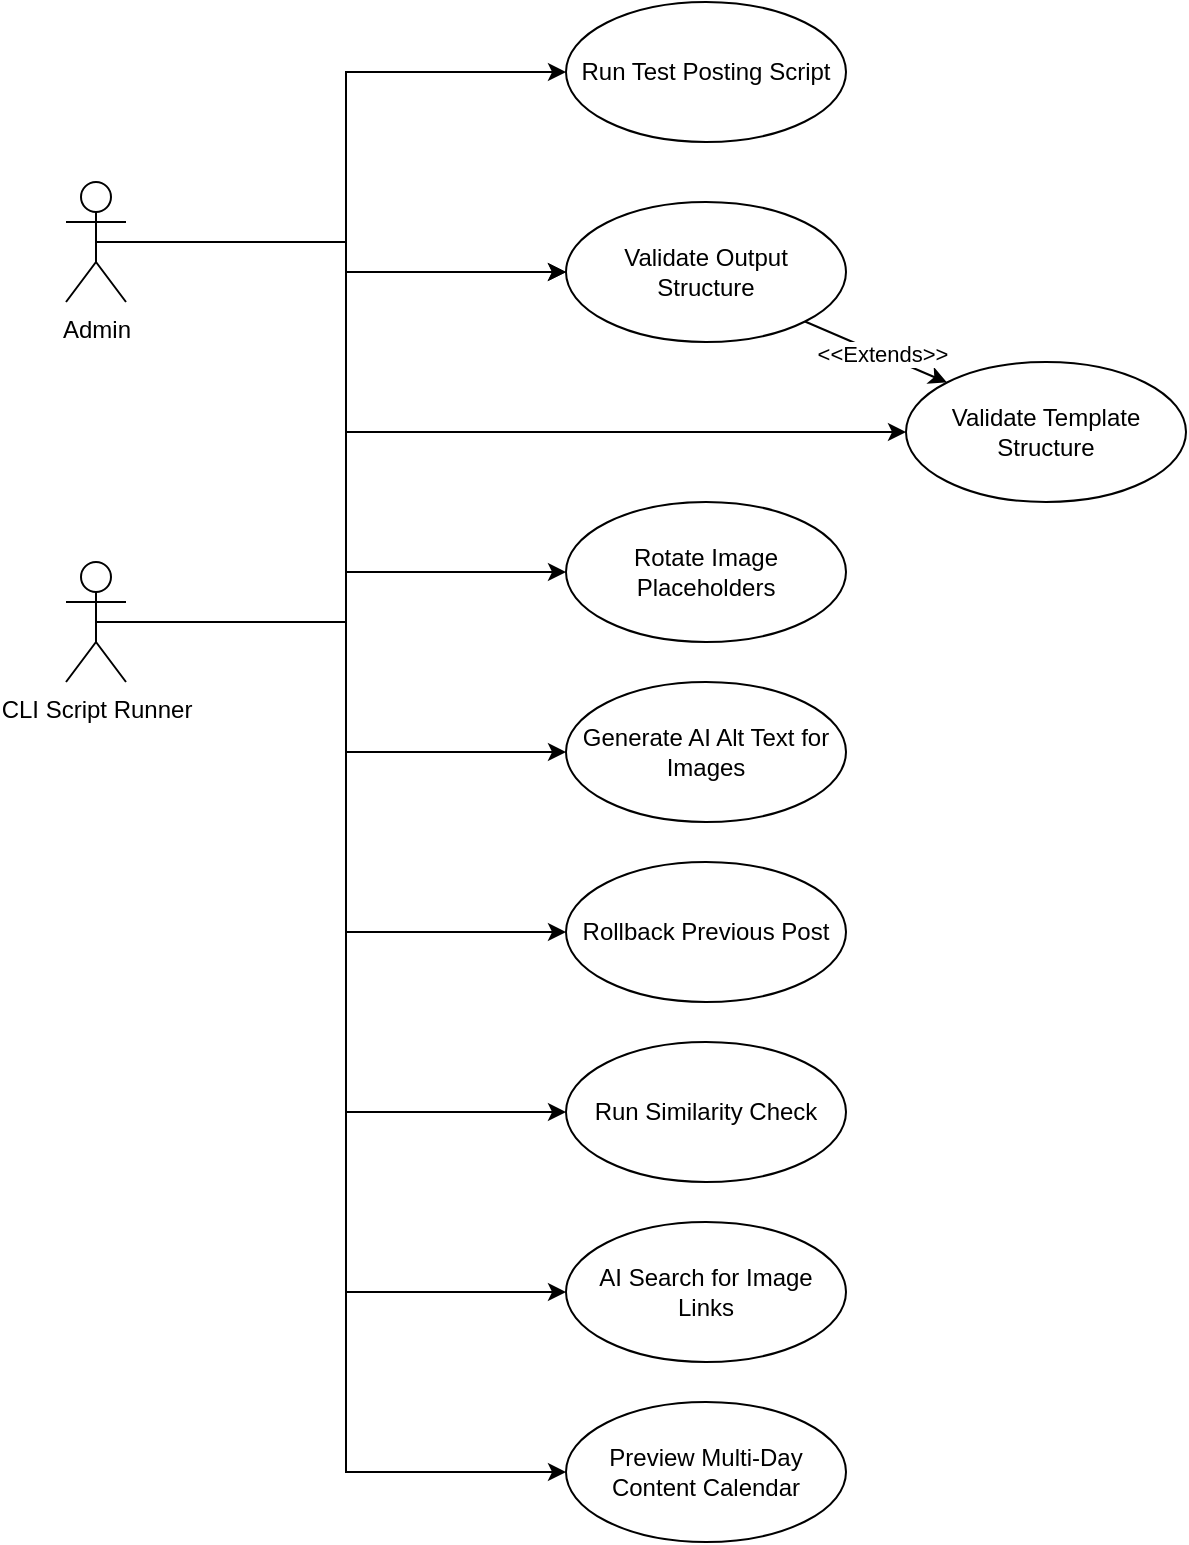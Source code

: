 <mxfile version="27.0.9">
  <diagram name="Page-1" id="Azqujw1UYPB1k6HrI7ys">
    <mxGraphModel dx="1426" dy="853" grid="1" gridSize="10" guides="1" tooltips="1" connect="1" arrows="1" fold="1" page="1" pageScale="1" pageWidth="1100" pageHeight="850" math="0" shadow="0">
      <root>
        <mxCell id="0" />
        <mxCell id="1" parent="0" />
        <mxCell id="e3a_KA3XwpJN82gO0nkB-22" style="edgeStyle=orthogonalEdgeStyle;shape=connector;rounded=0;orthogonalLoop=1;jettySize=auto;html=1;exitX=0.5;exitY=0.5;exitDx=0;exitDy=0;exitPerimeter=0;entryX=0;entryY=0.5;entryDx=0;entryDy=0;strokeColor=default;align=center;verticalAlign=middle;fontFamily=Helvetica;fontSize=11;fontColor=default;labelBackgroundColor=default;endArrow=classic;" edge="1" parent="1" source="e3a_KA3XwpJN82gO0nkB-1" target="e3a_KA3XwpJN82gO0nkB-8">
          <mxGeometry relative="1" as="geometry" />
        </mxCell>
        <mxCell id="e3a_KA3XwpJN82gO0nkB-23" style="edgeStyle=orthogonalEdgeStyle;shape=connector;rounded=0;orthogonalLoop=1;jettySize=auto;html=1;exitX=0.5;exitY=0.5;exitDx=0;exitDy=0;exitPerimeter=0;entryX=0;entryY=0.5;entryDx=0;entryDy=0;strokeColor=default;align=center;verticalAlign=middle;fontFamily=Helvetica;fontSize=11;fontColor=default;labelBackgroundColor=default;endArrow=classic;" edge="1" parent="1" source="e3a_KA3XwpJN82gO0nkB-1" target="e3a_KA3XwpJN82gO0nkB-5">
          <mxGeometry relative="1" as="geometry" />
        </mxCell>
        <mxCell id="e3a_KA3XwpJN82gO0nkB-1" value="Admin" style="shape=umlActor;verticalLabelPosition=bottom;verticalAlign=top;html=1;" vertex="1" parent="1">
          <mxGeometry x="130" y="120" width="30" height="60" as="geometry" />
        </mxCell>
        <mxCell id="e3a_KA3XwpJN82gO0nkB-16" style="edgeStyle=orthogonalEdgeStyle;shape=connector;rounded=0;orthogonalLoop=1;jettySize=auto;html=1;exitX=0.5;exitY=0.5;exitDx=0;exitDy=0;exitPerimeter=0;entryX=0;entryY=0.5;entryDx=0;entryDy=0;strokeColor=default;align=center;verticalAlign=middle;fontFamily=Helvetica;fontSize=11;fontColor=default;labelBackgroundColor=default;endArrow=classic;" edge="1" parent="1" source="e3a_KA3XwpJN82gO0nkB-2" target="e3a_KA3XwpJN82gO0nkB-11">
          <mxGeometry relative="1" as="geometry" />
        </mxCell>
        <mxCell id="e3a_KA3XwpJN82gO0nkB-17" style="edgeStyle=orthogonalEdgeStyle;shape=connector;rounded=0;orthogonalLoop=1;jettySize=auto;html=1;exitX=0.5;exitY=0.5;exitDx=0;exitDy=0;exitPerimeter=0;entryX=0;entryY=0.5;entryDx=0;entryDy=0;strokeColor=default;align=center;verticalAlign=middle;fontFamily=Helvetica;fontSize=11;fontColor=default;labelBackgroundColor=default;endArrow=classic;" edge="1" parent="1" source="e3a_KA3XwpJN82gO0nkB-2" target="e3a_KA3XwpJN82gO0nkB-6">
          <mxGeometry relative="1" as="geometry" />
        </mxCell>
        <mxCell id="e3a_KA3XwpJN82gO0nkB-18" style="edgeStyle=orthogonalEdgeStyle;shape=connector;rounded=0;orthogonalLoop=1;jettySize=auto;html=1;exitX=0.5;exitY=0.5;exitDx=0;exitDy=0;exitPerimeter=0;entryX=0;entryY=0.5;entryDx=0;entryDy=0;strokeColor=default;align=center;verticalAlign=middle;fontFamily=Helvetica;fontSize=11;fontColor=default;labelBackgroundColor=default;endArrow=classic;" edge="1" parent="1" source="e3a_KA3XwpJN82gO0nkB-2" target="e3a_KA3XwpJN82gO0nkB-9">
          <mxGeometry relative="1" as="geometry" />
        </mxCell>
        <mxCell id="e3a_KA3XwpJN82gO0nkB-19" style="edgeStyle=orthogonalEdgeStyle;shape=connector;rounded=0;orthogonalLoop=1;jettySize=auto;html=1;exitX=0.5;exitY=0.5;exitDx=0;exitDy=0;exitPerimeter=0;entryX=0;entryY=0.5;entryDx=0;entryDy=0;strokeColor=default;align=center;verticalAlign=middle;fontFamily=Helvetica;fontSize=11;fontColor=default;labelBackgroundColor=default;endArrow=classic;" edge="1" parent="1" source="e3a_KA3XwpJN82gO0nkB-2" target="e3a_KA3XwpJN82gO0nkB-7">
          <mxGeometry relative="1" as="geometry" />
        </mxCell>
        <mxCell id="e3a_KA3XwpJN82gO0nkB-20" style="edgeStyle=orthogonalEdgeStyle;shape=connector;rounded=0;orthogonalLoop=1;jettySize=auto;html=1;exitX=0.5;exitY=0.5;exitDx=0;exitDy=0;exitPerimeter=0;entryX=0;entryY=0.5;entryDx=0;entryDy=0;strokeColor=default;align=center;verticalAlign=middle;fontFamily=Helvetica;fontSize=11;fontColor=default;labelBackgroundColor=default;endArrow=classic;" edge="1" parent="1" source="e3a_KA3XwpJN82gO0nkB-2" target="e3a_KA3XwpJN82gO0nkB-12">
          <mxGeometry relative="1" as="geometry" />
        </mxCell>
        <mxCell id="e3a_KA3XwpJN82gO0nkB-21" style="edgeStyle=orthogonalEdgeStyle;shape=connector;rounded=0;orthogonalLoop=1;jettySize=auto;html=1;exitX=0.5;exitY=0.5;exitDx=0;exitDy=0;exitPerimeter=0;entryX=0;entryY=0.5;entryDx=0;entryDy=0;strokeColor=default;align=center;verticalAlign=middle;fontFamily=Helvetica;fontSize=11;fontColor=default;labelBackgroundColor=default;endArrow=classic;" edge="1" parent="1" source="e3a_KA3XwpJN82gO0nkB-2" target="e3a_KA3XwpJN82gO0nkB-10">
          <mxGeometry relative="1" as="geometry" />
        </mxCell>
        <mxCell id="e3a_KA3XwpJN82gO0nkB-24" style="edgeStyle=orthogonalEdgeStyle;shape=connector;rounded=0;orthogonalLoop=1;jettySize=auto;html=1;exitX=0.5;exitY=0.5;exitDx=0;exitDy=0;exitPerimeter=0;entryX=0;entryY=0.5;entryDx=0;entryDy=0;strokeColor=default;align=center;verticalAlign=middle;fontFamily=Helvetica;fontSize=11;fontColor=default;labelBackgroundColor=default;endArrow=classic;" edge="1" parent="1" source="e3a_KA3XwpJN82gO0nkB-2" target="e3a_KA3XwpJN82gO0nkB-13">
          <mxGeometry relative="1" as="geometry">
            <Array as="points">
              <mxPoint x="270" y="340" />
              <mxPoint x="270" y="245" />
            </Array>
          </mxGeometry>
        </mxCell>
        <mxCell id="e3a_KA3XwpJN82gO0nkB-25" style="edgeStyle=orthogonalEdgeStyle;shape=connector;rounded=0;orthogonalLoop=1;jettySize=auto;html=1;exitX=0.5;exitY=0.5;exitDx=0;exitDy=0;exitPerimeter=0;entryX=0;entryY=0.5;entryDx=0;entryDy=0;strokeColor=default;align=center;verticalAlign=middle;fontFamily=Helvetica;fontSize=11;fontColor=default;labelBackgroundColor=default;endArrow=classic;" edge="1" parent="1" source="e3a_KA3XwpJN82gO0nkB-2" target="e3a_KA3XwpJN82gO0nkB-8">
          <mxGeometry relative="1" as="geometry" />
        </mxCell>
        <mxCell id="e3a_KA3XwpJN82gO0nkB-2" value="CLI Script Runner" style="shape=umlActor;verticalLabelPosition=bottom;verticalAlign=top;html=1;" vertex="1" parent="1">
          <mxGeometry x="130" y="310" width="30" height="60" as="geometry" />
        </mxCell>
        <mxCell id="e3a_KA3XwpJN82gO0nkB-5" value="Run Test Posting Script" style="ellipse;whiteSpace=wrap;html=1;" vertex="1" parent="1">
          <mxGeometry x="380" y="30" width="140" height="70" as="geometry" />
        </mxCell>
        <mxCell id="e3a_KA3XwpJN82gO0nkB-6" value="Generate AI Alt Text for Images" style="ellipse;whiteSpace=wrap;html=1;" vertex="1" parent="1">
          <mxGeometry x="380" y="370" width="140" height="70" as="geometry" />
        </mxCell>
        <mxCell id="e3a_KA3XwpJN82gO0nkB-7" value="Run Similarity Check" style="ellipse;whiteSpace=wrap;html=1;" vertex="1" parent="1">
          <mxGeometry x="380" y="550" width="140" height="70" as="geometry" />
        </mxCell>
        <mxCell id="e3a_KA3XwpJN82gO0nkB-14" style="rounded=0;orthogonalLoop=1;jettySize=auto;html=1;exitX=1;exitY=1;exitDx=0;exitDy=0;entryX=0;entryY=0;entryDx=0;entryDy=0;" edge="1" parent="1" source="e3a_KA3XwpJN82gO0nkB-8" target="e3a_KA3XwpJN82gO0nkB-13">
          <mxGeometry relative="1" as="geometry" />
        </mxCell>
        <mxCell id="e3a_KA3XwpJN82gO0nkB-15" value="&amp;lt;&amp;lt;Extends&amp;gt;&amp;gt;" style="edgeLabel;html=1;align=center;verticalAlign=middle;resizable=0;points=[];fontFamily=Helvetica;fontSize=11;fontColor=default;labelBackgroundColor=default;" vertex="1" connectable="0" parent="e3a_KA3XwpJN82gO0nkB-14">
          <mxGeometry x="0.076" relative="1" as="geometry">
            <mxPoint as="offset" />
          </mxGeometry>
        </mxCell>
        <mxCell id="e3a_KA3XwpJN82gO0nkB-8" value="Validate Output&lt;div&gt;Structure&lt;/div&gt;" style="ellipse;whiteSpace=wrap;html=1;" vertex="1" parent="1">
          <mxGeometry x="380" y="130" width="140" height="70" as="geometry" />
        </mxCell>
        <mxCell id="e3a_KA3XwpJN82gO0nkB-9" value="Rollback Previous Post" style="ellipse;whiteSpace=wrap;html=1;" vertex="1" parent="1">
          <mxGeometry x="380" y="460" width="140" height="70" as="geometry" />
        </mxCell>
        <mxCell id="e3a_KA3XwpJN82gO0nkB-10" value="Preview Multi-Day Content Calendar" style="ellipse;whiteSpace=wrap;html=1;" vertex="1" parent="1">
          <mxGeometry x="380" y="730" width="140" height="70" as="geometry" />
        </mxCell>
        <mxCell id="e3a_KA3XwpJN82gO0nkB-11" value="Rotate Image Placeholders" style="ellipse;whiteSpace=wrap;html=1;" vertex="1" parent="1">
          <mxGeometry x="380" y="280" width="140" height="70" as="geometry" />
        </mxCell>
        <mxCell id="e3a_KA3XwpJN82gO0nkB-12" value="AI Search for Image Links" style="ellipse;whiteSpace=wrap;html=1;" vertex="1" parent="1">
          <mxGeometry x="380" y="640" width="140" height="70" as="geometry" />
        </mxCell>
        <mxCell id="e3a_KA3XwpJN82gO0nkB-13" value="Validate Template&lt;div&gt;Structure&lt;/div&gt;" style="ellipse;whiteSpace=wrap;html=1;" vertex="1" parent="1">
          <mxGeometry x="550" y="210" width="140" height="70" as="geometry" />
        </mxCell>
      </root>
    </mxGraphModel>
  </diagram>
</mxfile>
